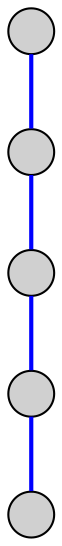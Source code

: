 graph P {

node[fontname="Helvetica",style=filled,fillcolor="#d0d0d0",label="", shape=circle, fixedsize=true, width=0.3, height=0.3]
edge[fontname="Helvetica",style=bold, color=blue];

n1 -- n2 -- n3 -- n4 -- n5; 
}